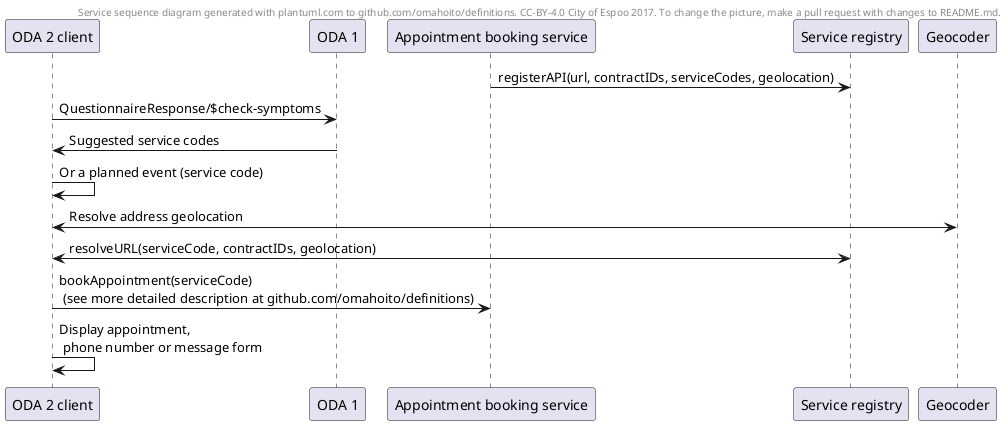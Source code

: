 @startuml
header
Service sequence diagram generated with plantuml.com to github.com/omahoito/definitions. \
CC-BY-4.0 City of Espoo 2017. \
To change the picture, make a pull request with changes to README.md.
endheader

participant "ODA 2 client" as oda2
participant "ODA 1" as oda1
participant "Appointment booking service" as booking
participant "Service registry" as registry
participant Geocoder

booking -> registry : registerAPI(url, contractIDs, serviceCodes, geolocation)
oda2 -> oda1 : QuestionnaireResponse/$check-symptoms
oda1 -> oda2 : Suggested service codes
oda2 -> oda2 : Or a planned event (service code)

oda2 <-> Geocoder : Resolve address geolocation

oda2 <-> registry : resolveURL(serviceCode, contractIDs, geolocation)
oda2 -> booking : bookAppointment(serviceCode)\n\
 (see more detailed description at github.com/omahoito/definitions)

oda2 -> oda2 : Display appointment,\n\
 phone number or message form

@enduml
